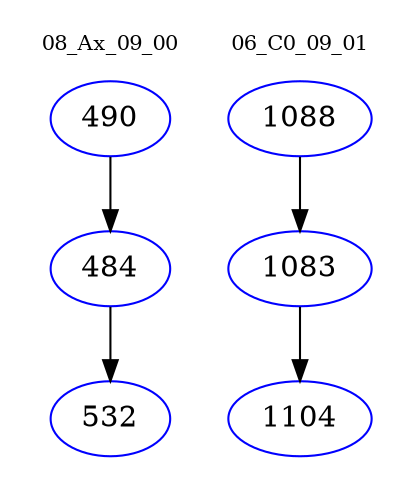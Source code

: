 digraph{
subgraph cluster_0 {
color = white
label = "08_Ax_09_00";
fontsize=10;
T0_490 [label="490", color="blue"]
T0_490 -> T0_484 [color="black"]
T0_484 [label="484", color="blue"]
T0_484 -> T0_532 [color="black"]
T0_532 [label="532", color="blue"]
}
subgraph cluster_1 {
color = white
label = "06_C0_09_01";
fontsize=10;
T1_1088 [label="1088", color="blue"]
T1_1088 -> T1_1083 [color="black"]
T1_1083 [label="1083", color="blue"]
T1_1083 -> T1_1104 [color="black"]
T1_1104 [label="1104", color="blue"]
}
}
